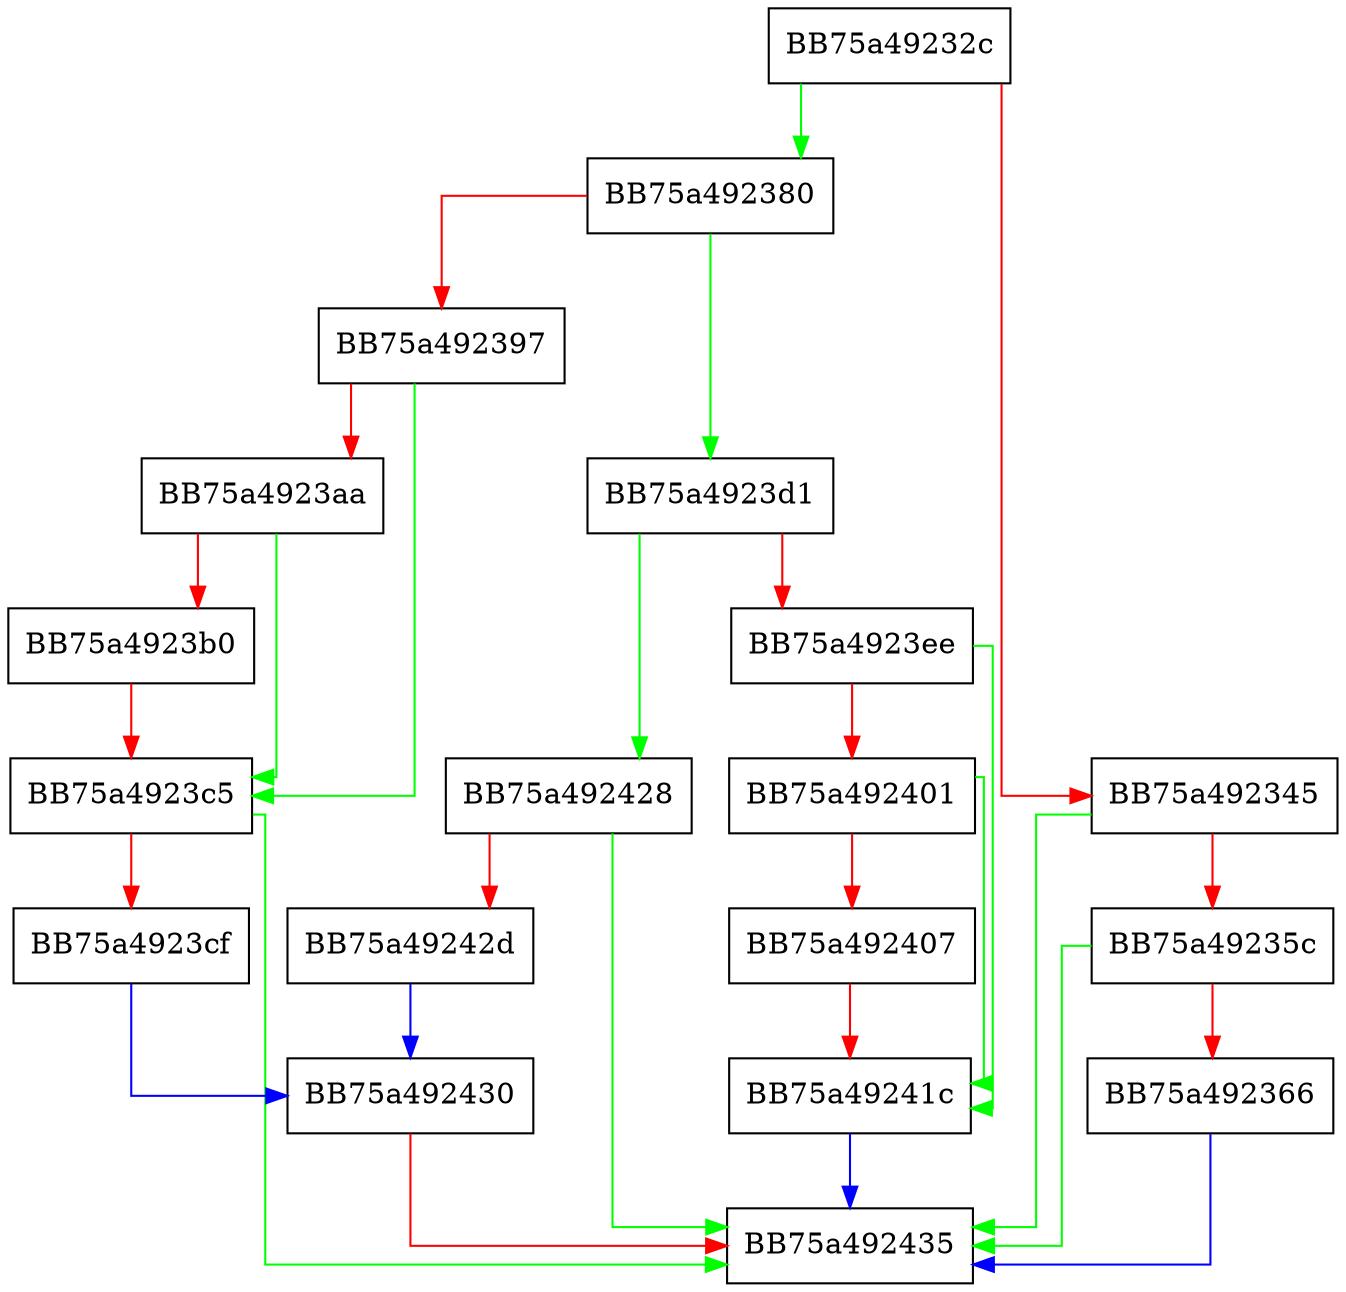 digraph GenerateBMSpynetReport {
  node [shape="box"];
  graph [splines=ortho];
  BB75a49232c -> BB75a492380 [color="green"];
  BB75a49232c -> BB75a492345 [color="red"];
  BB75a492345 -> BB75a492435 [color="green"];
  BB75a492345 -> BB75a49235c [color="red"];
  BB75a49235c -> BB75a492435 [color="green"];
  BB75a49235c -> BB75a492366 [color="red"];
  BB75a492366 -> BB75a492435 [color="blue"];
  BB75a492380 -> BB75a4923d1 [color="green"];
  BB75a492380 -> BB75a492397 [color="red"];
  BB75a492397 -> BB75a4923c5 [color="green"];
  BB75a492397 -> BB75a4923aa [color="red"];
  BB75a4923aa -> BB75a4923c5 [color="green"];
  BB75a4923aa -> BB75a4923b0 [color="red"];
  BB75a4923b0 -> BB75a4923c5 [color="red"];
  BB75a4923c5 -> BB75a492435 [color="green"];
  BB75a4923c5 -> BB75a4923cf [color="red"];
  BB75a4923cf -> BB75a492430 [color="blue"];
  BB75a4923d1 -> BB75a492428 [color="green"];
  BB75a4923d1 -> BB75a4923ee [color="red"];
  BB75a4923ee -> BB75a49241c [color="green"];
  BB75a4923ee -> BB75a492401 [color="red"];
  BB75a492401 -> BB75a49241c [color="green"];
  BB75a492401 -> BB75a492407 [color="red"];
  BB75a492407 -> BB75a49241c [color="red"];
  BB75a49241c -> BB75a492435 [color="blue"];
  BB75a492428 -> BB75a492435 [color="green"];
  BB75a492428 -> BB75a49242d [color="red"];
  BB75a49242d -> BB75a492430 [color="blue"];
  BB75a492430 -> BB75a492435 [color="red"];
}